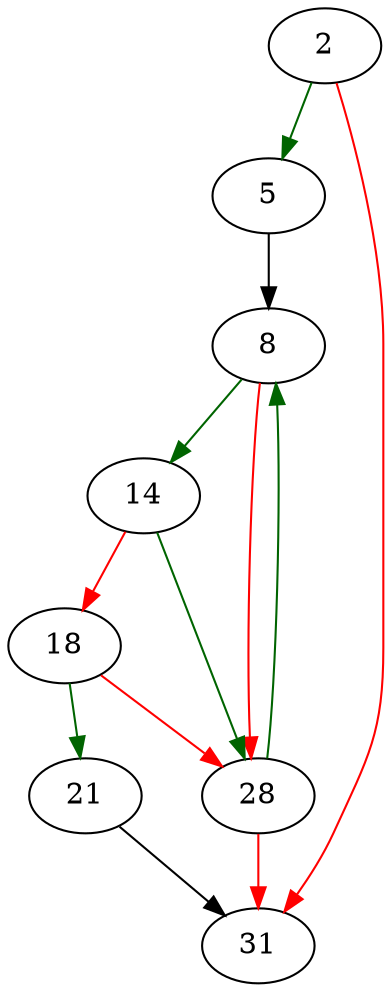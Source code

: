 strict digraph "diagnose_leading_hyphen" {
	// Node definitions.
	2 [entry=true];
	5;
	31;
	8;
	14;
	28;
	18;
	21;

	// Edge definitions.
	2 -> 5 [
		color=darkgreen
		cond=true
	];
	2 -> 31 [
		color=red
		cond=false
	];
	5 -> 8;
	8 -> 14 [
		color=darkgreen
		cond=true
	];
	8 -> 28 [
		color=red
		cond=false
	];
	14 -> 28 [
		color=darkgreen
		cond=true
	];
	14 -> 18 [
		color=red
		cond=false
	];
	28 -> 31 [
		color=red
		cond=false
	];
	28 -> 8 [
		color=darkgreen
		cond=true
	];
	18 -> 28 [
		color=red
		cond=false
	];
	18 -> 21 [
		color=darkgreen
		cond=true
	];
	21 -> 31;
}